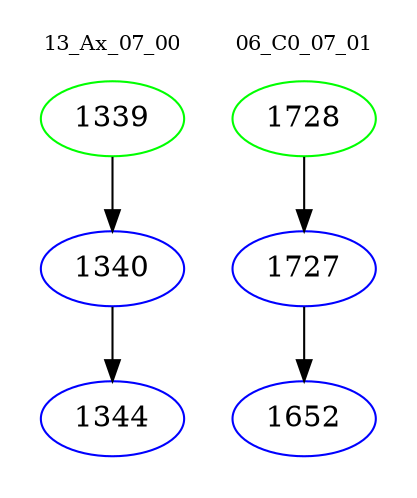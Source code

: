digraph{
subgraph cluster_0 {
color = white
label = "13_Ax_07_00";
fontsize=10;
T0_1339 [label="1339", color="green"]
T0_1339 -> T0_1340 [color="black"]
T0_1340 [label="1340", color="blue"]
T0_1340 -> T0_1344 [color="black"]
T0_1344 [label="1344", color="blue"]
}
subgraph cluster_1 {
color = white
label = "06_C0_07_01";
fontsize=10;
T1_1728 [label="1728", color="green"]
T1_1728 -> T1_1727 [color="black"]
T1_1727 [label="1727", color="blue"]
T1_1727 -> T1_1652 [color="black"]
T1_1652 [label="1652", color="blue"]
}
}
